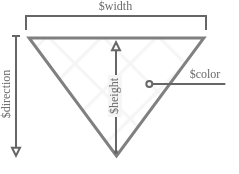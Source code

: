 <mxfile version="18.1.1" type="device"><diagram id="w8FE6rxc9OqxDZEOR7bm" name="Page-1"><mxGraphModel dx="191" dy="201" grid="1" gridSize="10" guides="1" tooltips="1" connect="1" arrows="1" fold="1" page="1" pageScale="1" pageWidth="827" pageHeight="1169" math="0" shadow="0"><root><mxCell id="0"/><mxCell id="1" parent="0"/><mxCell id="3s3Ucb7RdqLZ5iQXeDBP-3" value="" style="triangle;whiteSpace=wrap;html=1;rounded=0;shadow=0;labelBackgroundColor=#F5F5F5;sketch=0;fillStyle=cross-hatch;fontFamily=Comic Sans MS;fontSize=6;fontColor=#333333;strokeColor=#808080;fillColor=#F5F5F5;gradientDirection=north;rotation=90;arcSize=32;fillOpacity=100;strokeWidth=1.5;aspect=fixed;" parent="1" vertex="1"><mxGeometry x="255.5" y="406.5" width="59" height="87.41" as="geometry"/></mxCell><mxCell id="2JAlE5AirKuPdmRboZsL-7" value="" style="endArrow=none;html=1;rounded=0;fontFamily=Comic Sans MS;fontSize=9;fontColor=#432D57;startSize=3;endSize=3;strokeColor=#666666;fillColor=#60a917;startArrow=oval;startFill=0;" parent="1" edge="1"><mxGeometry width="50" height="50" relative="1" as="geometry"><mxPoint x="301.66" y="444" as="sourcePoint"/><mxPoint x="339.66" y="444" as="targetPoint"/><Array as="points"><mxPoint x="318.66" y="444"/></Array></mxGeometry></mxCell><mxCell id="2JAlE5AirKuPdmRboZsL-8" value="$color" style="edgeLabel;html=1;align=center;verticalAlign=middle;resizable=0;points=[];fontSize=6;fontFamily=Comic Sans MS;fontColor=#666666;labelBackgroundColor=none;" parent="2JAlE5AirKuPdmRboZsL-7" vertex="1" connectable="0"><mxGeometry x="0.075" y="2" relative="1" as="geometry"><mxPoint x="7" y="-3" as="offset"/></mxGeometry></mxCell><mxCell id="3s3Ucb7RdqLZ5iQXeDBP-7" value="" style="endArrow=block;startArrow=oval;html=1;rounded=0;shadow=0;sketch=0;fontFamily=Comic Sans MS;fontSize=6;fontColor=#666666;startSize=1;endSize=3;strokeColor=#666666;fillColor=#f5f5f5;startFill=1;endFill=0;" parent="1" edge="1"><mxGeometry width="50" height="50" relative="1" as="geometry"><mxPoint x="285" y="478" as="sourcePoint"/><mxPoint x="285" y="422" as="targetPoint"/></mxGeometry></mxCell><mxCell id="3s3Ucb7RdqLZ5iQXeDBP-8" value="&amp;nbsp;$height&amp;nbsp;" style="edgeLabel;html=1;align=center;verticalAlign=middle;resizable=0;points=[];fontSize=6;fontFamily=Comic Sans MS;fontColor=#666666;labelBackgroundColor=#F5F5F5;rotation=-90;" parent="3s3Ucb7RdqLZ5iQXeDBP-7" vertex="1" connectable="0"><mxGeometry x="-0.117" y="-1" relative="1" as="geometry"><mxPoint x="-2" y="-3" as="offset"/></mxGeometry></mxCell><mxCell id="3s3Ucb7RdqLZ5iQXeDBP-10" value="" style="endArrow=none;html=1;rounded=0;shadow=0;sketch=0;fontFamily=Comic Sans MS;fontSize=6;fontColor=#666666;startSize=2;endSize=2;strokeColor=#666666;startArrow=none;startFill=0;endFill=0;" parent="1" edge="1"><mxGeometry width="50" height="50" relative="1" as="geometry"><mxPoint x="240" y="417" as="sourcePoint"/><mxPoint x="330" y="417" as="targetPoint"/><Array as="points"><mxPoint x="240" y="410"/><mxPoint x="330" y="410"/></Array></mxGeometry></mxCell><mxCell id="3s3Ucb7RdqLZ5iQXeDBP-11" value="$width&amp;nbsp;" style="edgeLabel;html=1;align=center;verticalAlign=middle;resizable=0;points=[];fontSize=6;fontFamily=Comic Sans MS;fontColor=#666666;labelBackgroundColor=none;" parent="3s3Ucb7RdqLZ5iQXeDBP-10" vertex="1" connectable="0"><mxGeometry x="0.099" relative="1" as="geometry"><mxPoint x="-5" y="-5" as="offset"/></mxGeometry></mxCell><mxCell id="UhFPBY02WxZIZ8cW23OF-1" value="" style="endArrow=baseDash;html=1;rounded=0;shadow=0;sketch=0;fontFamily=Comic Sans MS;fontSize=6;fontColor=#666666;startSize=3;endSize=2;strokeColor=#666666;startArrow=block;startFill=0;endFill=0;" parent="1" edge="1"><mxGeometry width="50" height="50" relative="1" as="geometry"><mxPoint x="235" y="481" as="sourcePoint"/><mxPoint x="235" y="420" as="targetPoint"/><Array as="points"/></mxGeometry></mxCell><mxCell id="UhFPBY02WxZIZ8cW23OF-2" value="$direction" style="edgeLabel;html=1;align=center;verticalAlign=middle;resizable=0;points=[];fontSize=6;fontFamily=Comic Sans MS;fontColor=#666666;labelBackgroundColor=none;rotation=-90;" parent="UhFPBY02WxZIZ8cW23OF-1" vertex="1" connectable="0"><mxGeometry x="0.099" relative="1" as="geometry"><mxPoint x="-5" y="2" as="offset"/></mxGeometry></mxCell></root></mxGraphModel></diagram></mxfile>